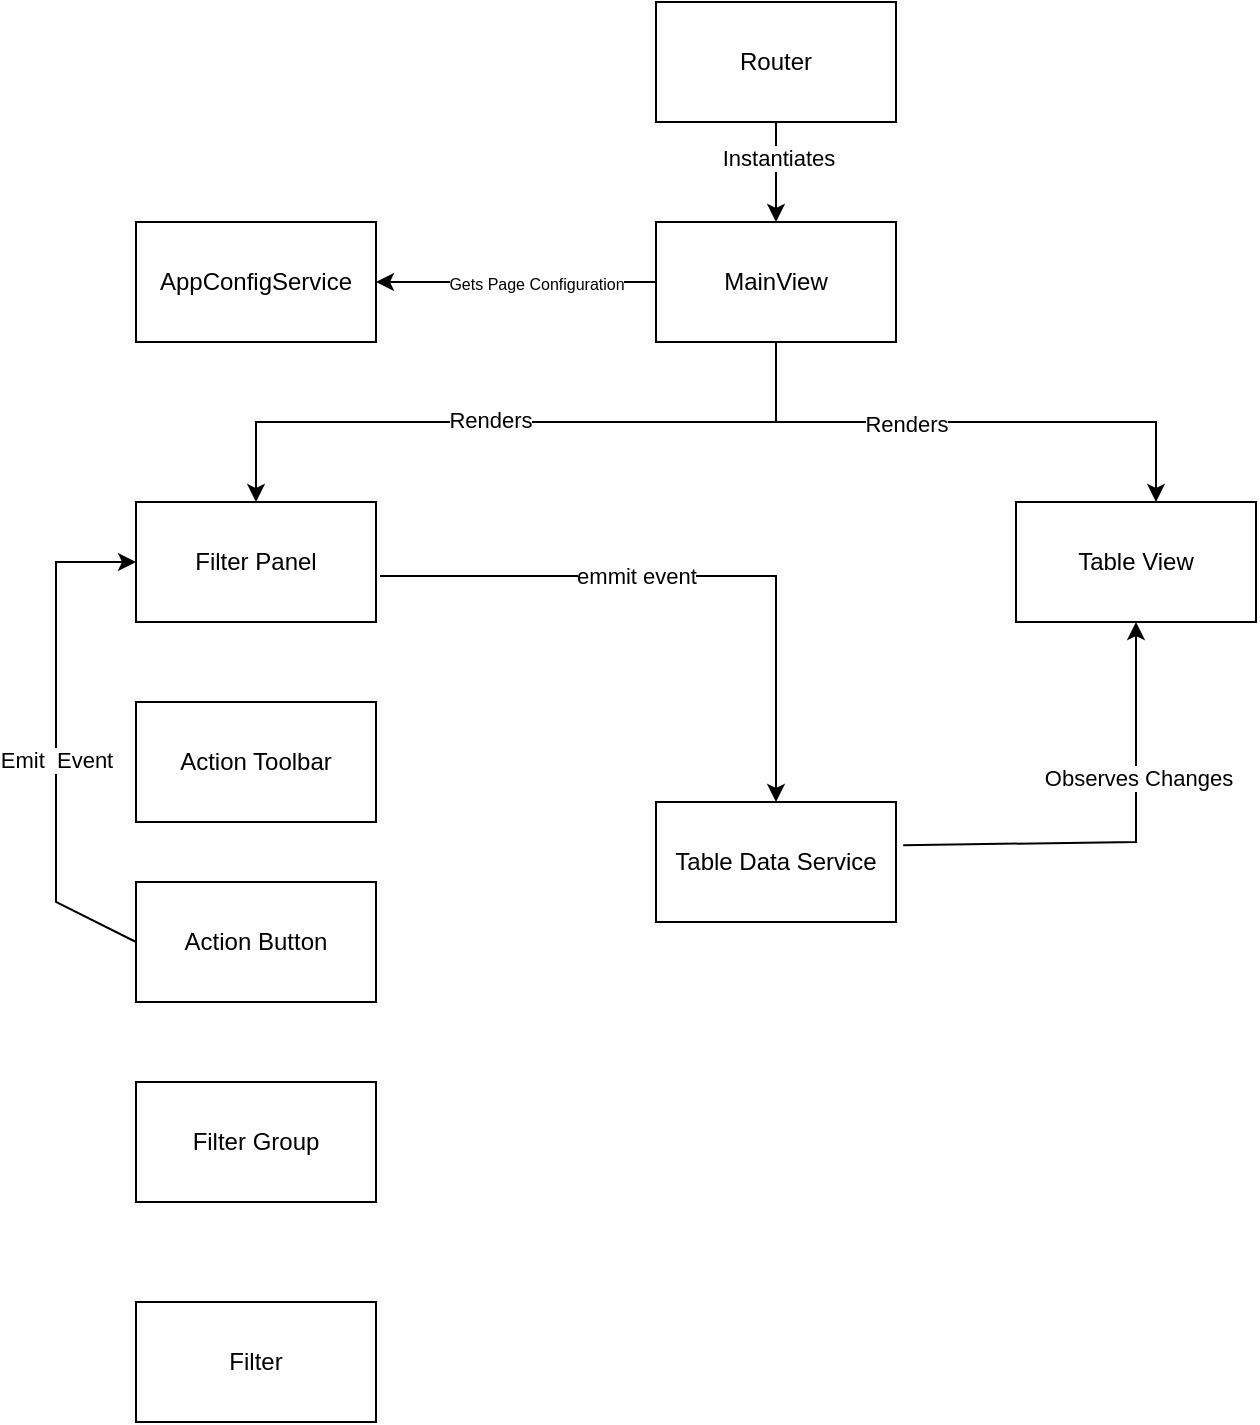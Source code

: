 <mxfile version="17.5.0" type="github"><diagram id="p09-NaNRiHKWQM71FGG_" name="Page-1"><mxGraphModel dx="685" dy="1363" grid="1" gridSize="10" guides="1" tooltips="1" connect="1" arrows="1" fold="1" page="0" pageScale="1" pageWidth="850" pageHeight="1100" math="0" shadow="0"><root><mxCell id="0"/><mxCell id="1" parent="0"/><mxCell id="0zj1C-nigG1xQxZMRHKD-30" value="" style="edgeStyle=orthogonalEdgeStyle;rounded=0;orthogonalLoop=1;jettySize=auto;html=1;" edge="1" parent="1" source="0zj1C-nigG1xQxZMRHKD-1" target="0zj1C-nigG1xQxZMRHKD-29"><mxGeometry relative="1" as="geometry"/></mxCell><mxCell id="0zj1C-nigG1xQxZMRHKD-31" value="&lt;font style=&quot;font-size: 8px&quot;&gt;Gets Page Configuration&lt;/font&gt;" style="edgeLabel;html=1;align=center;verticalAlign=middle;resizable=0;points=[];" vertex="1" connectable="0" parent="0zj1C-nigG1xQxZMRHKD-30"><mxGeometry x="0.233" relative="1" as="geometry"><mxPoint x="26" as="offset"/></mxGeometry></mxCell><mxCell id="0zj1C-nigG1xQxZMRHKD-1" value="MainView" style="rounded=0;whiteSpace=wrap;html=1;" vertex="1" parent="1"><mxGeometry x="380" y="190" width="120" height="60" as="geometry"/></mxCell><mxCell id="0zj1C-nigG1xQxZMRHKD-2" value="Filter Panel" style="rounded=0;whiteSpace=wrap;html=1;" vertex="1" parent="1"><mxGeometry x="120" y="330" width="120" height="60" as="geometry"/></mxCell><mxCell id="0zj1C-nigG1xQxZMRHKD-3" value="Table View" style="rounded=0;whiteSpace=wrap;html=1;" vertex="1" parent="1"><mxGeometry x="560" y="330" width="120" height="60" as="geometry"/></mxCell><mxCell id="0zj1C-nigG1xQxZMRHKD-4" value="Action Toolbar" style="rounded=0;whiteSpace=wrap;html=1;" vertex="1" parent="1"><mxGeometry x="120" y="430" width="120" height="60" as="geometry"/></mxCell><mxCell id="0zj1C-nigG1xQxZMRHKD-5" value="Action Button" style="rounded=0;whiteSpace=wrap;html=1;" vertex="1" parent="1"><mxGeometry x="120" y="520" width="120" height="60" as="geometry"/></mxCell><mxCell id="0zj1C-nigG1xQxZMRHKD-8" value="Filter Group" style="rounded=0;whiteSpace=wrap;html=1;" vertex="1" parent="1"><mxGeometry x="120" y="620" width="120" height="60" as="geometry"/></mxCell><mxCell id="0zj1C-nigG1xQxZMRHKD-9" value="Filter" style="rounded=0;whiteSpace=wrap;html=1;" vertex="1" parent="1"><mxGeometry x="120" y="730" width="120" height="60" as="geometry"/></mxCell><mxCell id="0zj1C-nigG1xQxZMRHKD-12" value="Table Data Service" style="rounded=0;whiteSpace=wrap;html=1;" vertex="1" parent="1"><mxGeometry x="380" y="480" width="120" height="60" as="geometry"/></mxCell><mxCell id="0zj1C-nigG1xQxZMRHKD-15" value="" style="endArrow=classic;html=1;rounded=0;exitX=1.03;exitY=0.36;exitDx=0;exitDy=0;exitPerimeter=0;entryX=0.5;entryY=1;entryDx=0;entryDy=0;" edge="1" parent="1" source="0zj1C-nigG1xQxZMRHKD-12" target="0zj1C-nigG1xQxZMRHKD-3"><mxGeometry width="50" height="50" relative="1" as="geometry"><mxPoint x="750" y="480" as="sourcePoint"/><mxPoint x="580" y="410" as="targetPoint"/><Array as="points"><mxPoint x="620" y="500"/></Array></mxGeometry></mxCell><mxCell id="0zj1C-nigG1xQxZMRHKD-16" value="Observes Changes" style="edgeLabel;html=1;align=center;verticalAlign=middle;resizable=0;points=[];" vertex="1" connectable="0" parent="0zj1C-nigG1xQxZMRHKD-15"><mxGeometry x="0.311" y="-1" relative="1" as="geometry"><mxPoint as="offset"/></mxGeometry></mxCell><mxCell id="0zj1C-nigG1xQxZMRHKD-17" value="" style="endArrow=classic;html=1;rounded=0;exitX=1.017;exitY=0.617;exitDx=0;exitDy=0;exitPerimeter=0;" edge="1" parent="1" source="0zj1C-nigG1xQxZMRHKD-2"><mxGeometry width="50" height="50" relative="1" as="geometry"><mxPoint x="270" y="390" as="sourcePoint"/><mxPoint x="440" y="480" as="targetPoint"/><Array as="points"><mxPoint x="440" y="367"/></Array></mxGeometry></mxCell><mxCell id="0zj1C-nigG1xQxZMRHKD-18" value="emmit event" style="edgeLabel;html=1;align=center;verticalAlign=middle;resizable=0;points=[];" vertex="1" connectable="0" parent="0zj1C-nigG1xQxZMRHKD-17"><mxGeometry x="-0.178" relative="1" as="geometry"><mxPoint as="offset"/></mxGeometry></mxCell><mxCell id="0zj1C-nigG1xQxZMRHKD-19" value="" style="endArrow=classic;html=1;rounded=0;exitX=0;exitY=0.5;exitDx=0;exitDy=0;" edge="1" parent="1" source="0zj1C-nigG1xQxZMRHKD-5"><mxGeometry width="50" height="50" relative="1" as="geometry"><mxPoint x="70" y="410" as="sourcePoint"/><mxPoint x="120" y="360" as="targetPoint"/><Array as="points"><mxPoint x="80" y="530"/><mxPoint x="80" y="360"/></Array></mxGeometry></mxCell><mxCell id="0zj1C-nigG1xQxZMRHKD-20" value="Emit&amp;nbsp; Event" style="edgeLabel;html=1;align=center;verticalAlign=middle;resizable=0;points=[];" vertex="1" connectable="0" parent="0zj1C-nigG1xQxZMRHKD-19"><mxGeometry x="-0.088" relative="1" as="geometry"><mxPoint as="offset"/></mxGeometry></mxCell><mxCell id="0zj1C-nigG1xQxZMRHKD-22" value="" style="endArrow=classic;html=1;rounded=0;exitX=0.5;exitY=1;exitDx=0;exitDy=0;" edge="1" parent="1"><mxGeometry width="50" height="50" relative="1" as="geometry"><mxPoint x="440" y="250" as="sourcePoint"/><mxPoint x="630" y="330" as="targetPoint"/><Array as="points"><mxPoint x="440" y="290"/><mxPoint x="630" y="290"/></Array></mxGeometry></mxCell><mxCell id="0zj1C-nigG1xQxZMRHKD-24" value="Renders" style="edgeLabel;html=1;align=center;verticalAlign=middle;resizable=0;points=[];" vertex="1" connectable="0" parent="0zj1C-nigG1xQxZMRHKD-22"><mxGeometry x="-0.224" y="-1" relative="1" as="geometry"><mxPoint as="offset"/></mxGeometry></mxCell><mxCell id="0zj1C-nigG1xQxZMRHKD-23" value="" style="endArrow=classic;html=1;rounded=0;entryX=0.5;entryY=0;entryDx=0;entryDy=0;" edge="1" parent="1" target="0zj1C-nigG1xQxZMRHKD-2"><mxGeometry width="50" height="50" relative="1" as="geometry"><mxPoint x="440" y="250" as="sourcePoint"/><mxPoint x="190" y="290" as="targetPoint"/><Array as="points"><mxPoint x="440" y="290"/><mxPoint x="180" y="290"/></Array></mxGeometry></mxCell><mxCell id="0zj1C-nigG1xQxZMRHKD-25" value="Renders" style="edgeLabel;html=1;align=center;verticalAlign=middle;resizable=0;points=[];" vertex="1" connectable="0" parent="0zj1C-nigG1xQxZMRHKD-23"><mxGeometry x="0.078" y="-1" relative="1" as="geometry"><mxPoint as="offset"/></mxGeometry></mxCell><mxCell id="0zj1C-nigG1xQxZMRHKD-27" value="" style="edgeStyle=orthogonalEdgeStyle;rounded=0;orthogonalLoop=1;jettySize=auto;html=1;" edge="1" parent="1" source="0zj1C-nigG1xQxZMRHKD-26" target="0zj1C-nigG1xQxZMRHKD-1"><mxGeometry relative="1" as="geometry"/></mxCell><mxCell id="0zj1C-nigG1xQxZMRHKD-28" value="Instantiates" style="edgeLabel;html=1;align=center;verticalAlign=middle;resizable=0;points=[];" vertex="1" connectable="0" parent="0zj1C-nigG1xQxZMRHKD-27"><mxGeometry x="-0.28" y="1" relative="1" as="geometry"><mxPoint as="offset"/></mxGeometry></mxCell><mxCell id="0zj1C-nigG1xQxZMRHKD-26" value="Router" style="rounded=0;whiteSpace=wrap;html=1;" vertex="1" parent="1"><mxGeometry x="380" y="80" width="120" height="60" as="geometry"/></mxCell><mxCell id="0zj1C-nigG1xQxZMRHKD-29" value="AppConfigService" style="rounded=0;whiteSpace=wrap;html=1;" vertex="1" parent="1"><mxGeometry x="120" y="190" width="120" height="60" as="geometry"/></mxCell></root></mxGraphModel></diagram></mxfile>